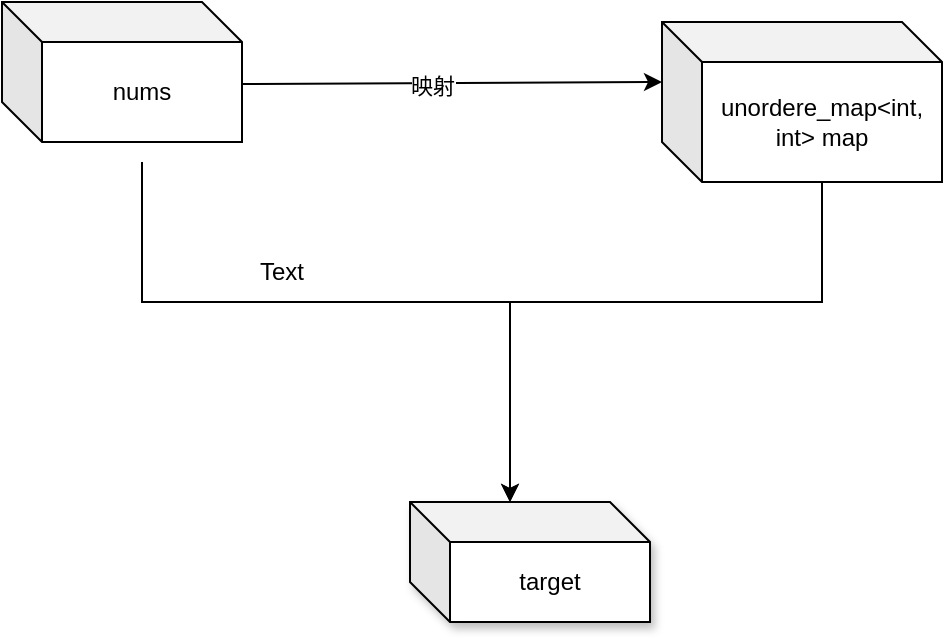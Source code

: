 <mxfile version="22.1.11" type="github">
  <diagram name="第 1 页" id="BzOJNRyazTcitDLwYPjq">
    <mxGraphModel dx="809" dy="459" grid="1" gridSize="10" guides="1" tooltips="1" connect="1" arrows="1" fold="1" page="1" pageScale="1" pageWidth="827" pageHeight="1169" math="0" shadow="0">
      <root>
        <mxCell id="0" />
        <mxCell id="1" parent="0" />
        <mxCell id="d6jhBJ6jzf5pg9sPxSN_-1" value="target" style="shape=cube;whiteSpace=wrap;html=1;boundedLbl=1;backgroundOutline=1;darkOpacity=0.05;darkOpacity2=0.1;shadow=1;" vertex="1" parent="1">
          <mxGeometry x="414" y="480" width="120" height="60" as="geometry" />
        </mxCell>
        <mxCell id="d6jhBJ6jzf5pg9sPxSN_-2" value="nums" style="shape=cube;whiteSpace=wrap;html=1;boundedLbl=1;backgroundOutline=1;darkOpacity=0.05;darkOpacity2=0.1;" vertex="1" parent="1">
          <mxGeometry x="210" y="230" width="120" height="70" as="geometry" />
        </mxCell>
        <mxCell id="d6jhBJ6jzf5pg9sPxSN_-3" value="unordere_map&amp;lt;int, int&amp;gt; map" style="shape=cube;whiteSpace=wrap;html=1;boundedLbl=1;backgroundOutline=1;darkOpacity=0.05;darkOpacity2=0.1;" vertex="1" parent="1">
          <mxGeometry x="540" y="240" width="140" height="80" as="geometry" />
        </mxCell>
        <mxCell id="d6jhBJ6jzf5pg9sPxSN_-4" value="" style="endArrow=classic;html=1;rounded=0;entryX=0;entryY=0;entryDx=0;entryDy=30;entryPerimeter=0;exitX=1;exitY=0.586;exitDx=0;exitDy=0;exitPerimeter=0;" edge="1" parent="1" source="d6jhBJ6jzf5pg9sPxSN_-2" target="d6jhBJ6jzf5pg9sPxSN_-3">
          <mxGeometry width="50" height="50" relative="1" as="geometry">
            <mxPoint x="340" y="290" as="sourcePoint" />
            <mxPoint x="390" y="240" as="targetPoint" />
          </mxGeometry>
        </mxCell>
        <mxCell id="d6jhBJ6jzf5pg9sPxSN_-5" value="映射" style="edgeLabel;html=1;align=center;verticalAlign=middle;resizable=0;points=[];" vertex="1" connectable="0" parent="d6jhBJ6jzf5pg9sPxSN_-4">
          <mxGeometry x="-0.095" y="-1" relative="1" as="geometry">
            <mxPoint as="offset" />
          </mxGeometry>
        </mxCell>
        <mxCell id="d6jhBJ6jzf5pg9sPxSN_-6" value="" style="endArrow=classic;html=1;rounded=0;entryX=0;entryY=0;entryDx=50;entryDy=0;entryPerimeter=0;edgeStyle=orthogonalEdgeStyle;" edge="1" parent="1" target="d6jhBJ6jzf5pg9sPxSN_-1">
          <mxGeometry width="50" height="50" relative="1" as="geometry">
            <mxPoint x="280" y="310" as="sourcePoint" />
            <mxPoint x="330" y="260" as="targetPoint" />
            <Array as="points">
              <mxPoint x="280" y="380" />
              <mxPoint x="464" y="380" />
            </Array>
          </mxGeometry>
        </mxCell>
        <mxCell id="d6jhBJ6jzf5pg9sPxSN_-7" value="" style="endArrow=classic;html=1;rounded=0;entryX=0;entryY=0;entryDx=50;entryDy=0;entryPerimeter=0;exitX=0;exitY=0;exitDx=80;exitDy=80;exitPerimeter=0;edgeStyle=orthogonalEdgeStyle;" edge="1" parent="1" source="d6jhBJ6jzf5pg9sPxSN_-3" target="d6jhBJ6jzf5pg9sPxSN_-1">
          <mxGeometry width="50" height="50" relative="1" as="geometry">
            <mxPoint x="290" y="320" as="sourcePoint" />
            <mxPoint x="620" y="450" as="targetPoint" />
            <Array as="points">
              <mxPoint x="620" y="380" />
              <mxPoint x="464" y="380" />
            </Array>
          </mxGeometry>
        </mxCell>
        <mxCell id="d6jhBJ6jzf5pg9sPxSN_-8" value="Text" style="text;html=1;strokeColor=none;fillColor=none;align=center;verticalAlign=middle;whiteSpace=wrap;rounded=0;" vertex="1" parent="1">
          <mxGeometry x="320" y="350" width="60" height="30" as="geometry" />
        </mxCell>
      </root>
    </mxGraphModel>
  </diagram>
</mxfile>
